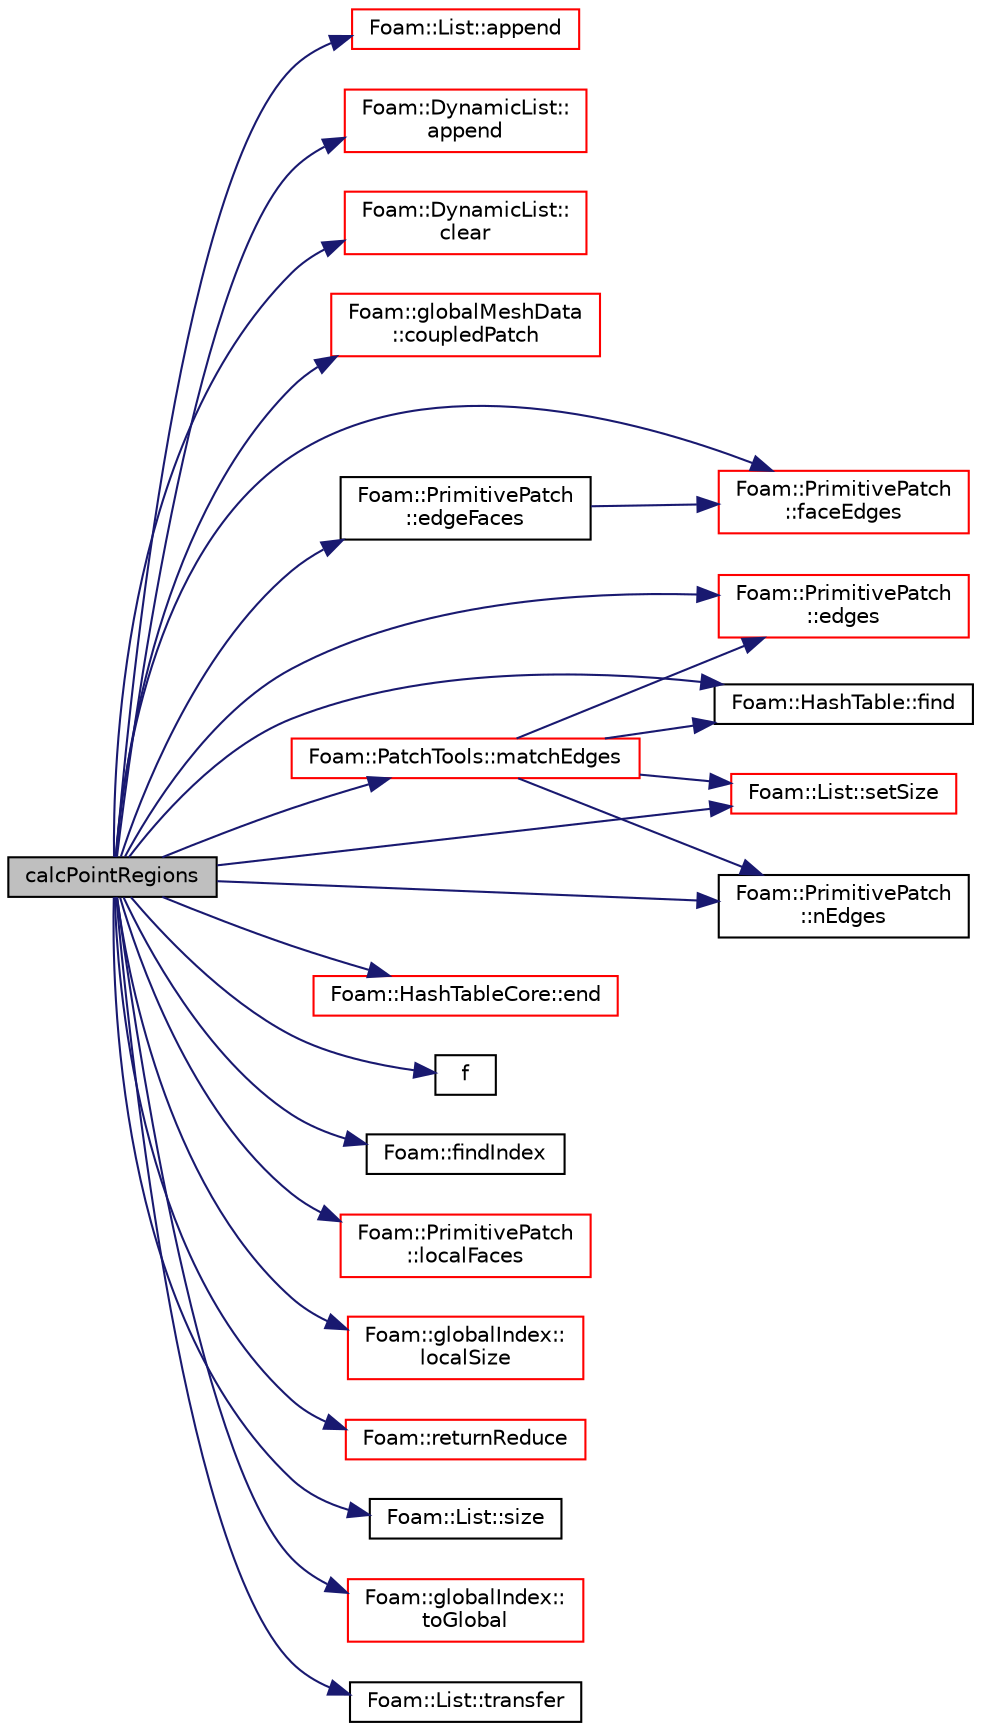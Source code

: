 digraph "calcPointRegions"
{
  bgcolor="transparent";
  edge [fontname="Helvetica",fontsize="10",labelfontname="Helvetica",labelfontsize="10"];
  node [fontname="Helvetica",fontsize="10",shape=record];
  rankdir="LR";
  Node1 [label="calcPointRegions",height=0.2,width=0.4,color="black", fillcolor="grey75", style="filled", fontcolor="black"];
  Node1 -> Node2 [color="midnightblue",fontsize="10",style="solid",fontname="Helvetica"];
  Node2 [label="Foam::List::append",height=0.2,width=0.4,color="red",URL="$a01364.html#a399dd2bf0d9a32016717dc90126f016b",tooltip="Append an element at the end of the list. "];
  Node1 -> Node3 [color="midnightblue",fontsize="10",style="solid",fontname="Helvetica"];
  Node3 [label="Foam::DynamicList::\lappend",height=0.2,width=0.4,color="red",URL="$a00603.html#a7b67b42af715604376ad63a681dee6d8",tooltip="Append an element at the end of the list. "];
  Node1 -> Node4 [color="midnightblue",fontsize="10",style="solid",fontname="Helvetica"];
  Node4 [label="Foam::DynamicList::\lclear",height=0.2,width=0.4,color="red",URL="$a00603.html#ac8bb3912a3ce86b15842e79d0b421204",tooltip="Clear the addressed list, i.e. set the size to zero. "];
  Node1 -> Node5 [color="midnightblue",fontsize="10",style="solid",fontname="Helvetica"];
  Node5 [label="Foam::globalMeshData\l::coupledPatch",height=0.2,width=0.4,color="red",URL="$a00933.html#afbcae5ee9ab7ebe172d3809f611d745d",tooltip="Return patch of all coupled faces. "];
  Node1 -> Node6 [color="midnightblue",fontsize="10",style="solid",fontname="Helvetica"];
  Node6 [label="Foam::PrimitivePatch\l::edgeFaces",height=0.2,width=0.4,color="black",URL="$a01972.html#ab456054a1e7e1a07261799f50167916f",tooltip="Return edge-face addressing. "];
  Node6 -> Node7 [color="midnightblue",fontsize="10",style="solid",fontname="Helvetica"];
  Node7 [label="Foam::PrimitivePatch\l::faceEdges",height=0.2,width=0.4,color="red",URL="$a01972.html#af8f18d40d14450677bb24334032e7638",tooltip="Return face-edge addressing. "];
  Node1 -> Node8 [color="midnightblue",fontsize="10",style="solid",fontname="Helvetica"];
  Node8 [label="Foam::PrimitivePatch\l::edges",height=0.2,width=0.4,color="red",URL="$a01972.html#aae82d34fe433288eb6b1f9dea53675c8",tooltip="Return list of edges, address into LOCAL point list. "];
  Node1 -> Node9 [color="midnightblue",fontsize="10",style="solid",fontname="Helvetica"];
  Node9 [label="Foam::HashTableCore::end",height=0.2,width=0.4,color="red",URL="$a00985.html#a540580a296c0ff351686ceb4f27b6fe6",tooltip="iteratorEnd set to beyond the end of any HashTable "];
  Node1 -> Node10 [color="midnightblue",fontsize="10",style="solid",fontname="Helvetica"];
  Node10 [label="f",height=0.2,width=0.4,color="black",URL="$a03926.html#a888be93833ac7a23170555c69c690288"];
  Node1 -> Node7 [color="midnightblue",fontsize="10",style="solid",fontname="Helvetica"];
  Node1 -> Node11 [color="midnightblue",fontsize="10",style="solid",fontname="Helvetica"];
  Node11 [label="Foam::HashTable::find",height=0.2,width=0.4,color="black",URL="$a00984.html#a76b2c74ebd9f33fa9f76261b027ffc11",tooltip="Find and return an iterator set at the hashedEntry. "];
  Node1 -> Node12 [color="midnightblue",fontsize="10",style="solid",fontname="Helvetica"];
  Node12 [label="Foam::findIndex",height=0.2,width=0.4,color="black",URL="$a10733.html#ac16695f83f370df159eed19f92d095fb",tooltip="Find first occurence of given element and return index,. "];
  Node1 -> Node13 [color="midnightblue",fontsize="10",style="solid",fontname="Helvetica"];
  Node13 [label="Foam::PrimitivePatch\l::localFaces",height=0.2,width=0.4,color="red",URL="$a01972.html#af5aca3ce69275c80366bc8d5c0584da2",tooltip="Return patch faces addressing into local point list. "];
  Node1 -> Node14 [color="midnightblue",fontsize="10",style="solid",fontname="Helvetica"];
  Node14 [label="Foam::globalIndex::\llocalSize",height=0.2,width=0.4,color="red",URL="$a00931.html#aa657795af2e35b1cd3ece418df75f4c0",tooltip="My local size. "];
  Node1 -> Node15 [color="midnightblue",fontsize="10",style="solid",fontname="Helvetica"];
  Node15 [label="Foam::PatchTools::matchEdges",height=0.2,width=0.4,color="red",URL="$a01815.html#af33c8acb7b267d0ccea6a0365776e1d1",tooltip="Find corresponding edges on patches sharing the same points. "];
  Node15 -> Node16 [color="midnightblue",fontsize="10",style="solid",fontname="Helvetica"];
  Node16 [label="Foam::List::setSize",height=0.2,width=0.4,color="red",URL="$a01364.html#aedb985ffeaf1bdbfeccc2a8730405703",tooltip="Reset size of List. "];
  Node15 -> Node17 [color="midnightblue",fontsize="10",style="solid",fontname="Helvetica"];
  Node17 [label="Foam::PrimitivePatch\l::nEdges",height=0.2,width=0.4,color="black",URL="$a01972.html#a1db9478309c639504a743b7b194226f4",tooltip="Return number of edges in patch. "];
  Node15 -> Node8 [color="midnightblue",fontsize="10",style="solid",fontname="Helvetica"];
  Node15 -> Node11 [color="midnightblue",fontsize="10",style="solid",fontname="Helvetica"];
  Node1 -> Node17 [color="midnightblue",fontsize="10",style="solid",fontname="Helvetica"];
  Node1 -> Node18 [color="midnightblue",fontsize="10",style="solid",fontname="Helvetica"];
  Node18 [label="Foam::returnReduce",height=0.2,width=0.4,color="red",URL="$a10733.html#a8d528a67d2a9c6fe4fb94bc86872624b"];
  Node1 -> Node16 [color="midnightblue",fontsize="10",style="solid",fontname="Helvetica"];
  Node1 -> Node19 [color="midnightblue",fontsize="10",style="solid",fontname="Helvetica"];
  Node19 [label="Foam::List::size",height=0.2,width=0.4,color="black",URL="$a01364.html#a8a5f6fa29bd4b500caf186f60245b384",tooltip="Override size to be inconsistent with allocated storage. "];
  Node1 -> Node20 [color="midnightblue",fontsize="10",style="solid",fontname="Helvetica"];
  Node20 [label="Foam::globalIndex::\ltoGlobal",height=0.2,width=0.4,color="red",URL="$a00931.html#a7d52ac47ea25cc49744fc5658630a929",tooltip="From local to global. "];
  Node1 -> Node21 [color="midnightblue",fontsize="10",style="solid",fontname="Helvetica"];
  Node21 [label="Foam::List::transfer",height=0.2,width=0.4,color="black",URL="$a01364.html#a25ad1d2084d16b234b0cf91c07e832c0",tooltip="Transfer the contents of the argument List into this list. "];
}
